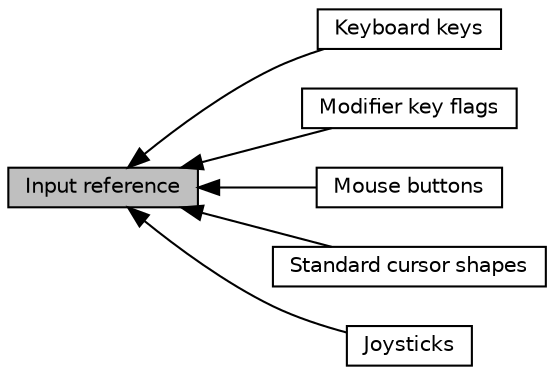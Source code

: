 digraph "Input reference"
{
  edge [fontname="Helvetica",fontsize="10",labelfontname="Helvetica",labelfontsize="10"];
  node [fontname="Helvetica",fontsize="10",shape=record];
  rankdir=LR;
  Node1 [label="Keyboard keys",height=0.2,width=0.4,color="black", fillcolor="white", style="filled",URL="$group__keys.html"];
  Node2 [label="Modifier key flags",height=0.2,width=0.4,color="black", fillcolor="white", style="filled",URL="$group__mods.html"];
  Node3 [label="Mouse buttons",height=0.2,width=0.4,color="black", fillcolor="white", style="filled",URL="$group__buttons.html"];
  Node5 [label="Standard cursor shapes",height=0.2,width=0.4,color="black", fillcolor="white", style="filled",URL="$group__shapes.html"];
  Node4 [label="Joysticks",height=0.2,width=0.4,color="black", fillcolor="white", style="filled",URL="$group__joysticks.html"];
  Node0 [label="Input reference",height=0.2,width=0.4,color="black", fillcolor="grey75", style="filled", fontcolor="black"];
  Node0->Node1 [shape=plaintext, dir="back", style="solid"];
  Node0->Node2 [shape=plaintext, dir="back", style="solid"];
  Node0->Node3 [shape=plaintext, dir="back", style="solid"];
  Node0->Node4 [shape=plaintext, dir="back", style="solid"];
  Node0->Node5 [shape=plaintext, dir="back", style="solid"];
}
